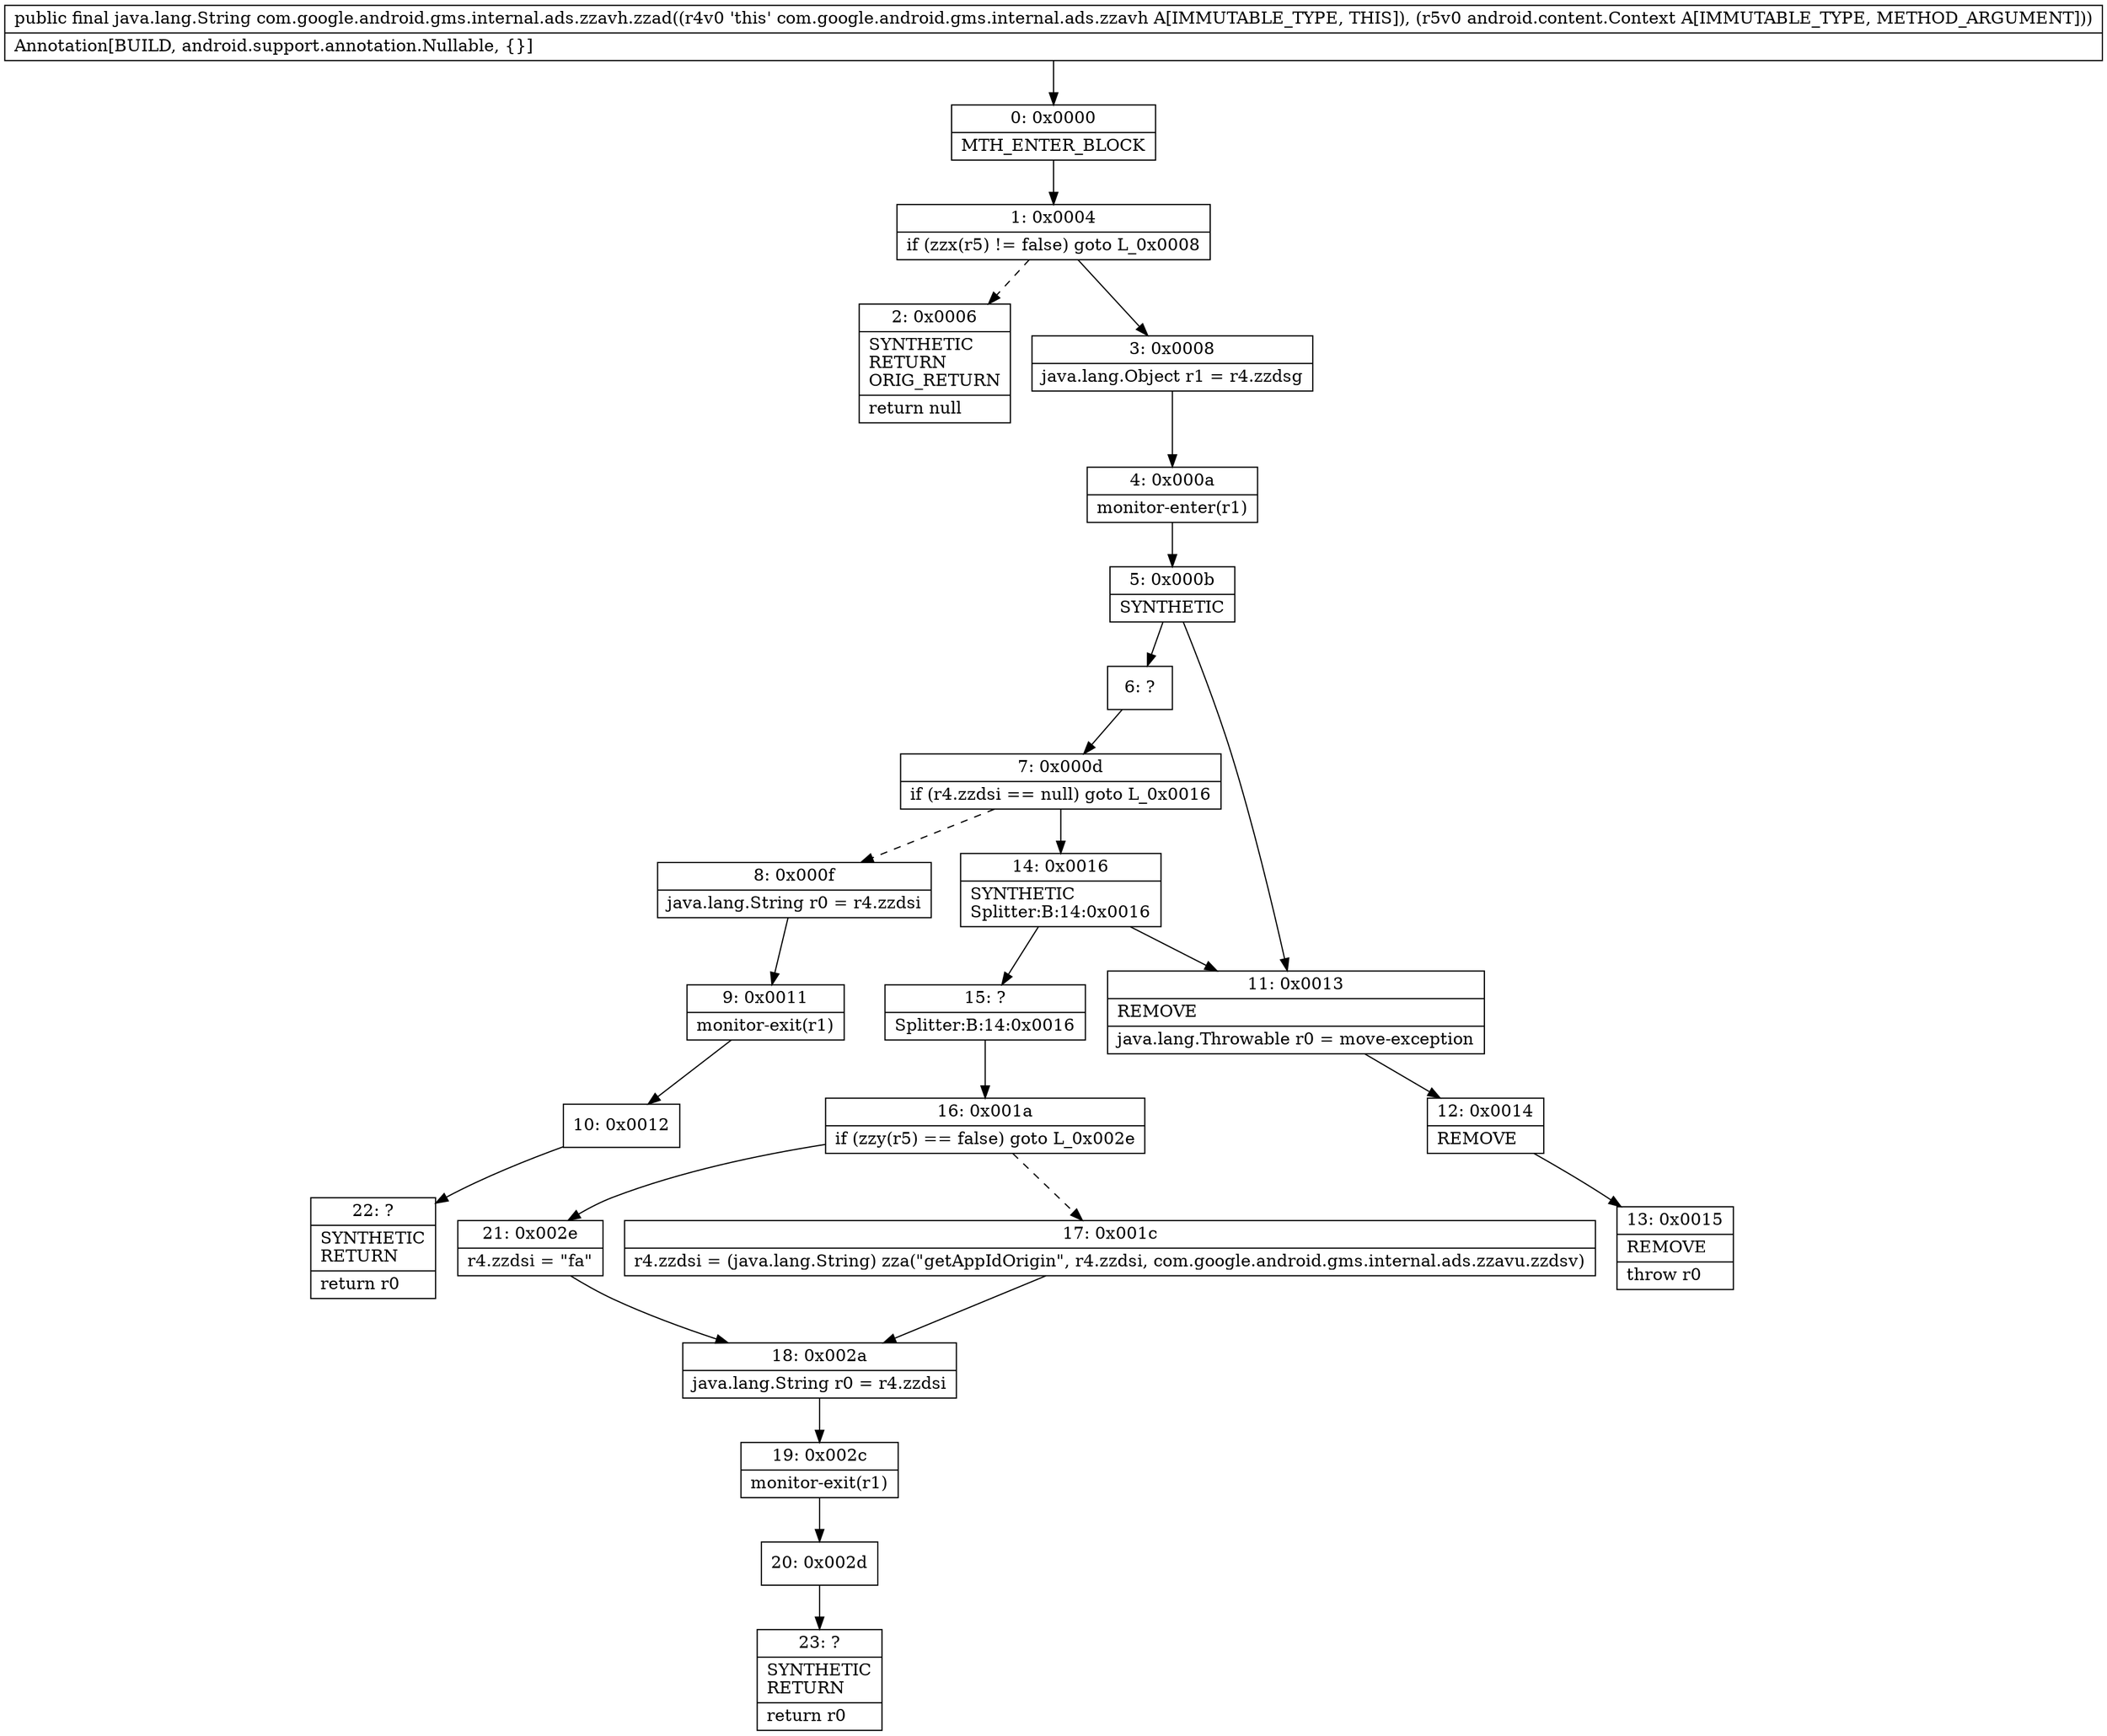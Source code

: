digraph "CFG forcom.google.android.gms.internal.ads.zzavh.zzad(Landroid\/content\/Context;)Ljava\/lang\/String;" {
Node_0 [shape=record,label="{0\:\ 0x0000|MTH_ENTER_BLOCK\l}"];
Node_1 [shape=record,label="{1\:\ 0x0004|if (zzx(r5) != false) goto L_0x0008\l}"];
Node_2 [shape=record,label="{2\:\ 0x0006|SYNTHETIC\lRETURN\lORIG_RETURN\l|return null\l}"];
Node_3 [shape=record,label="{3\:\ 0x0008|java.lang.Object r1 = r4.zzdsg\l}"];
Node_4 [shape=record,label="{4\:\ 0x000a|monitor\-enter(r1)\l}"];
Node_5 [shape=record,label="{5\:\ 0x000b|SYNTHETIC\l}"];
Node_6 [shape=record,label="{6\:\ ?}"];
Node_7 [shape=record,label="{7\:\ 0x000d|if (r4.zzdsi == null) goto L_0x0016\l}"];
Node_8 [shape=record,label="{8\:\ 0x000f|java.lang.String r0 = r4.zzdsi\l}"];
Node_9 [shape=record,label="{9\:\ 0x0011|monitor\-exit(r1)\l}"];
Node_10 [shape=record,label="{10\:\ 0x0012}"];
Node_11 [shape=record,label="{11\:\ 0x0013|REMOVE\l|java.lang.Throwable r0 = move\-exception\l}"];
Node_12 [shape=record,label="{12\:\ 0x0014|REMOVE\l}"];
Node_13 [shape=record,label="{13\:\ 0x0015|REMOVE\l|throw r0\l}"];
Node_14 [shape=record,label="{14\:\ 0x0016|SYNTHETIC\lSplitter:B:14:0x0016\l}"];
Node_15 [shape=record,label="{15\:\ ?|Splitter:B:14:0x0016\l}"];
Node_16 [shape=record,label="{16\:\ 0x001a|if (zzy(r5) == false) goto L_0x002e\l}"];
Node_17 [shape=record,label="{17\:\ 0x001c|r4.zzdsi = (java.lang.String) zza(\"getAppIdOrigin\", r4.zzdsi, com.google.android.gms.internal.ads.zzavu.zzdsv)\l}"];
Node_18 [shape=record,label="{18\:\ 0x002a|java.lang.String r0 = r4.zzdsi\l}"];
Node_19 [shape=record,label="{19\:\ 0x002c|monitor\-exit(r1)\l}"];
Node_20 [shape=record,label="{20\:\ 0x002d}"];
Node_21 [shape=record,label="{21\:\ 0x002e|r4.zzdsi = \"fa\"\l}"];
Node_22 [shape=record,label="{22\:\ ?|SYNTHETIC\lRETURN\l|return r0\l}"];
Node_23 [shape=record,label="{23\:\ ?|SYNTHETIC\lRETURN\l|return r0\l}"];
MethodNode[shape=record,label="{public final java.lang.String com.google.android.gms.internal.ads.zzavh.zzad((r4v0 'this' com.google.android.gms.internal.ads.zzavh A[IMMUTABLE_TYPE, THIS]), (r5v0 android.content.Context A[IMMUTABLE_TYPE, METHOD_ARGUMENT]))  | Annotation[BUILD, android.support.annotation.Nullable, \{\}]\l}"];
MethodNode -> Node_0;
Node_0 -> Node_1;
Node_1 -> Node_2[style=dashed];
Node_1 -> Node_3;
Node_3 -> Node_4;
Node_4 -> Node_5;
Node_5 -> Node_6;
Node_5 -> Node_11;
Node_6 -> Node_7;
Node_7 -> Node_8[style=dashed];
Node_7 -> Node_14;
Node_8 -> Node_9;
Node_9 -> Node_10;
Node_10 -> Node_22;
Node_11 -> Node_12;
Node_12 -> Node_13;
Node_14 -> Node_15;
Node_14 -> Node_11;
Node_15 -> Node_16;
Node_16 -> Node_17[style=dashed];
Node_16 -> Node_21;
Node_17 -> Node_18;
Node_18 -> Node_19;
Node_19 -> Node_20;
Node_20 -> Node_23;
Node_21 -> Node_18;
}

